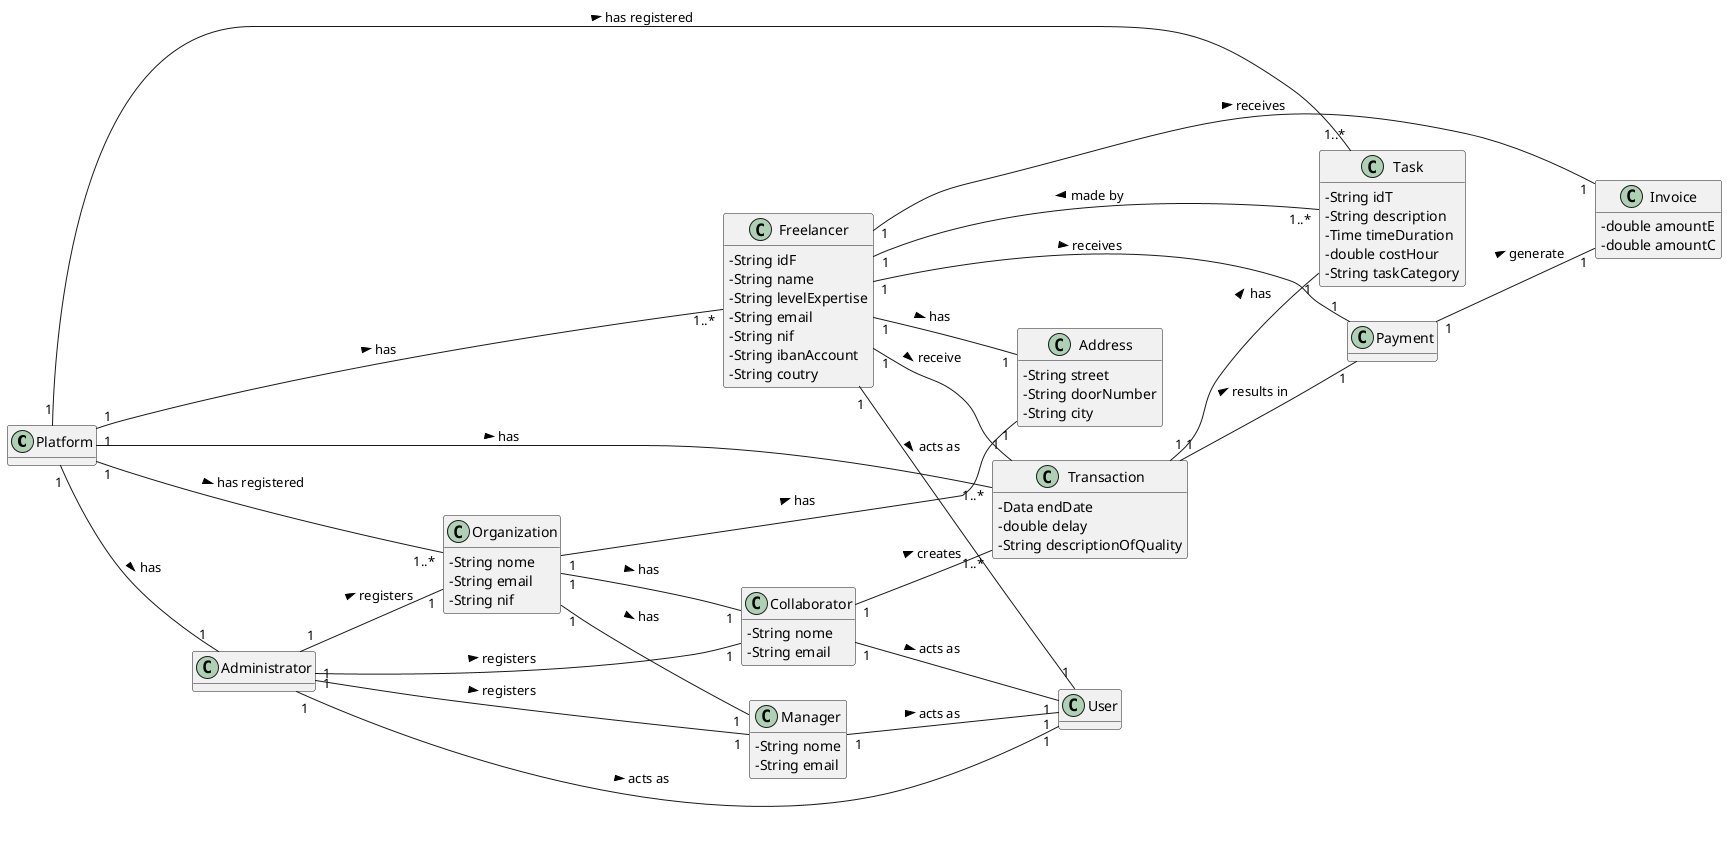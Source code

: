 @startuml
skinparam classAttributeIconSize 0
hide methods
left to right direction

class Platform{
}
class Freelancer {
  -String idF
  -String name
  -String levelExpertise
  -String email
  -String nif
  -String ibanAccount
  -String coutry
}

class Organization {
  -String nome
  -String email
  -String nif
}

class Collaborator{
  -String nome
  -String email
}

class Task {
  -String idT
  -String description
  -Time timeDuration
  -double costHour
  -String taskCategory
}

class Manager {
  -String nome
  -String email
}

class User {
}

class Invoice {
  -double amountE
  -double amountC
}

class Transaction {
  -Data endDate
  -double delay
  -String descriptionOfQuality
}

class Address{
  -String street
  -String doorNumber
  -String city
}

class Administrator {
}

class Payment{
}


Freelancer "1" -- "1" Transaction: receive >
Platform "1" -- "1..*" Transaction: has >
Task "1..*" -- "1" Freelancer: made by >
Freelancer "1" -- "1" Address: has >
Platform "1" -- "1" Administrator: has >
Platform "1" -- "1..*" Organization: has registered >
Platform "1" -- "1..*" Freelancer: has >
Organization "1" -- "1" Address: has >
Freelancer "1" -- "1" User: acts as >
Organization "1" -- "1" Manager: has >
Organization "1" -- "1" Collaborator: has >
Collaborator "1" -- "1" User: acts as >
Manager "1" -- "1" User: acts as >
Administrator "1" -- "1" Organization: registers >
Administrator "1" -- "1" User: acts as >
Transaction "1" -- "1" Payment: results in >
Administrator "1" -- "1" Collaborator: registers >
Administrator "1" -- "1" Manager: registers >
Platform "1" -- "1..*" Task: has registered >
Collaborator "1" -- "1..*" Transaction: creates >
Freelancer "1" -- "1" Invoice: receives > 
Transaction "1" -- "1" Task: has >
Payment "1" -- "1" Invoice: generate >
Freelancer "1" -- "1" Payment: receives >





@enduml

